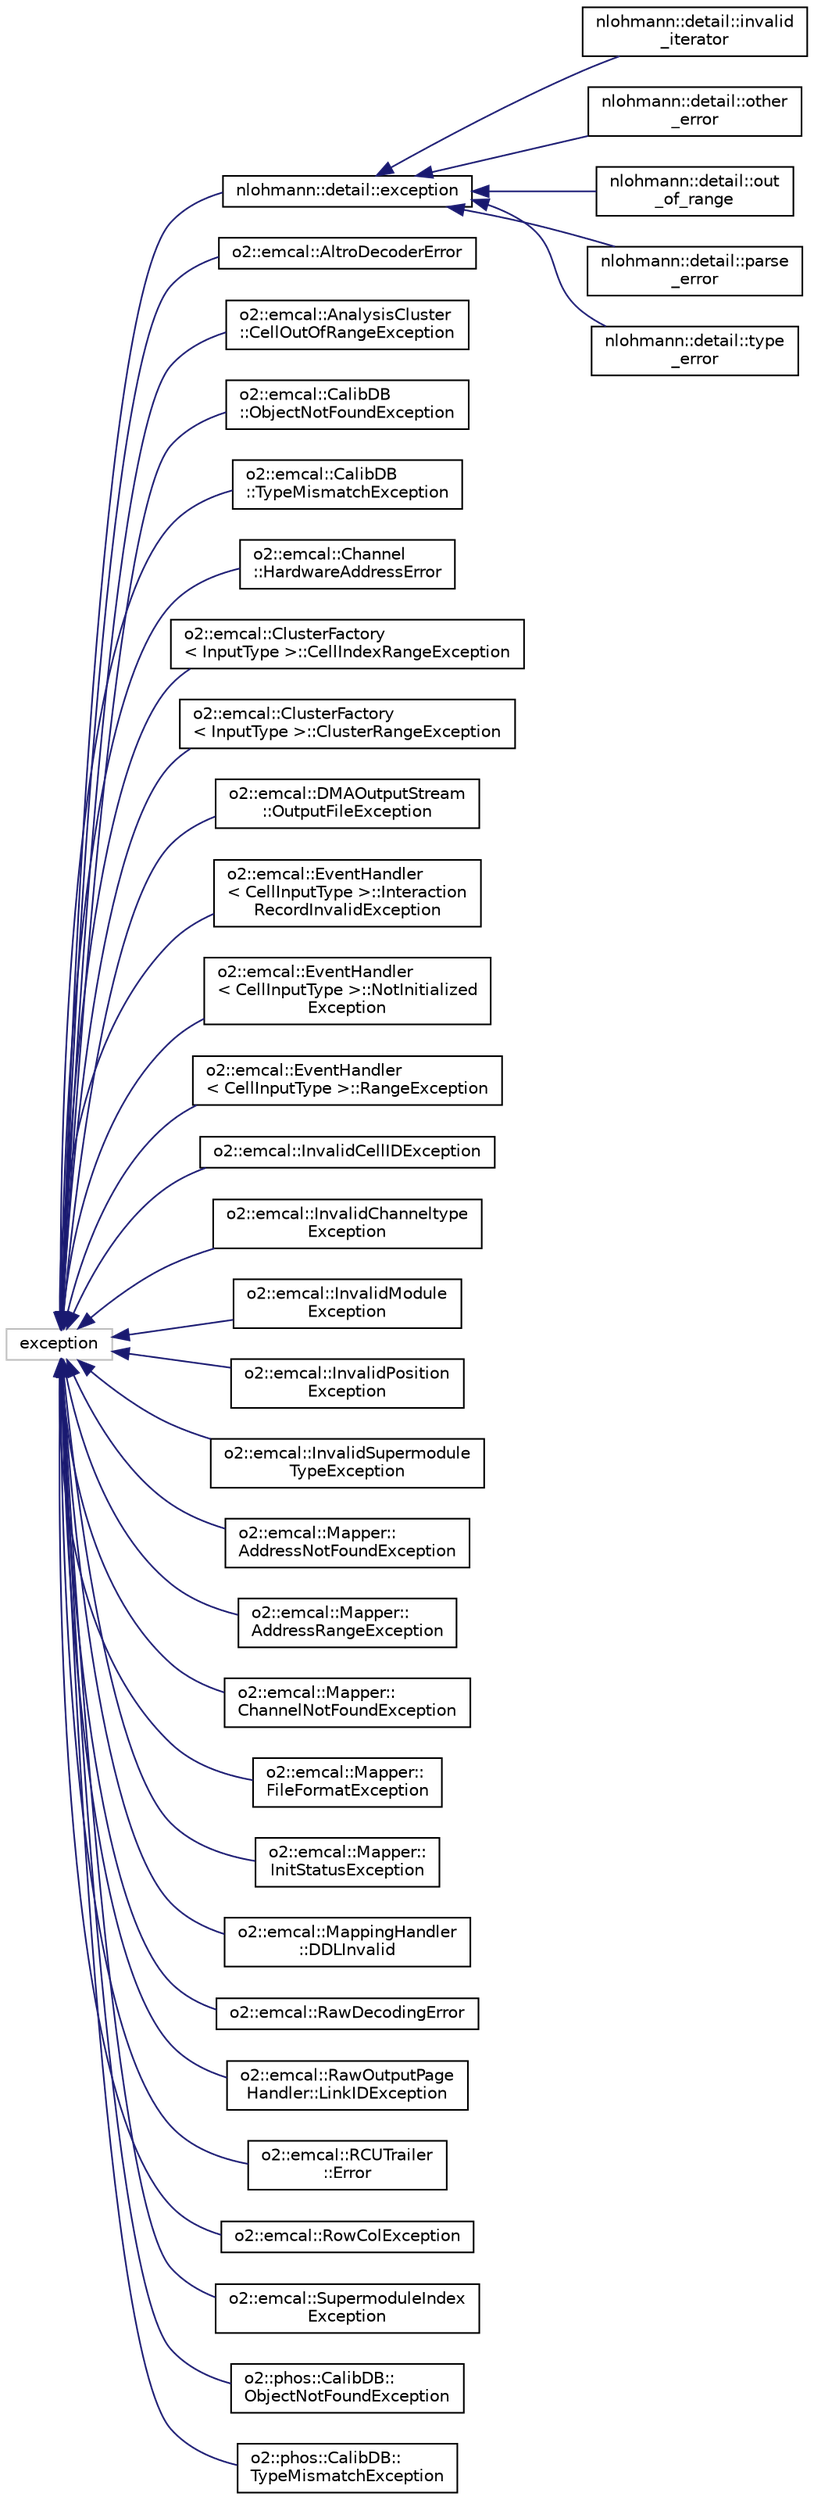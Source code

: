 digraph "Graphical Class Hierarchy"
{
 // INTERACTIVE_SVG=YES
  bgcolor="transparent";
  edge [fontname="Helvetica",fontsize="10",labelfontname="Helvetica",labelfontsize="10"];
  node [fontname="Helvetica",fontsize="10",shape=record];
  rankdir="LR";
  Node1804 [label="exception",height=0.2,width=0.4,color="grey75"];
  Node1804 -> Node0 [dir="back",color="midnightblue",fontsize="10",style="solid",fontname="Helvetica"];
  Node0 [label="nlohmann::detail::exception",height=0.2,width=0.4,color="black",URL="$de/df2/classnlohmann_1_1detail_1_1exception.html",tooltip="general exception of the basic_json class "];
  Node0 -> Node1 [dir="back",color="midnightblue",fontsize="10",style="solid",fontname="Helvetica"];
  Node1 [label="nlohmann::detail::invalid\l_iterator",height=0.2,width=0.4,color="black",URL="$d4/d5f/classnlohmann_1_1detail_1_1invalid__iterator.html",tooltip="exception indicating errors with iterators "];
  Node0 -> Node2 [dir="back",color="midnightblue",fontsize="10",style="solid",fontname="Helvetica"];
  Node2 [label="nlohmann::detail::other\l_error",height=0.2,width=0.4,color="black",URL="$d5/d1b/classnlohmann_1_1detail_1_1other__error.html",tooltip="exception indicating other library errors "];
  Node0 -> Node3 [dir="back",color="midnightblue",fontsize="10",style="solid",fontname="Helvetica"];
  Node3 [label="nlohmann::detail::out\l_of_range",height=0.2,width=0.4,color="black",URL="$d2/d67/classnlohmann_1_1detail_1_1out__of__range.html",tooltip="exception indicating access out of the defined range "];
  Node0 -> Node4 [dir="back",color="midnightblue",fontsize="10",style="solid",fontname="Helvetica"];
  Node4 [label="nlohmann::detail::parse\l_error",height=0.2,width=0.4,color="black",URL="$d5/d1a/classnlohmann_1_1detail_1_1parse__error.html",tooltip="exception indicating a parse error "];
  Node0 -> Node5 [dir="back",color="midnightblue",fontsize="10",style="solid",fontname="Helvetica"];
  Node5 [label="nlohmann::detail::type\l_error",height=0.2,width=0.4,color="black",URL="$da/d1c/classnlohmann_1_1detail_1_1type__error.html",tooltip="exception indicating executing a member function with a wrong type "];
  Node1804 -> Node1811 [dir="back",color="midnightblue",fontsize="10",style="solid",fontname="Helvetica"];
  Node1811 [label="o2::emcal::AltroDecoderError",height=0.2,width=0.4,color="black",URL="$d5/dfa/classo2_1_1emcal_1_1AltroDecoderError.html",tooltip="Error handling of the ALTRO Decoder. "];
  Node1804 -> Node1812 [dir="back",color="midnightblue",fontsize="10",style="solid",fontname="Helvetica"];
  Node1812 [label="o2::emcal::AnalysisCluster\l::CellOutOfRangeException",height=0.2,width=0.4,color="black",URL="$d4/d61/classo2_1_1emcal_1_1AnalysisCluster_1_1CellOutOfRangeException.html",tooltip="Exception handling non-existing cell indices. "];
  Node1804 -> Node1813 [dir="back",color="midnightblue",fontsize="10",style="solid",fontname="Helvetica"];
  Node1813 [label="o2::emcal::CalibDB\l::ObjectNotFoundException",height=0.2,width=0.4,color="black",URL="$d3/d23/classo2_1_1emcal_1_1CalibDB_1_1ObjectNotFoundException.html",tooltip="Handling errors due to objects not found in the CCDB. "];
  Node1804 -> Node1814 [dir="back",color="midnightblue",fontsize="10",style="solid",fontname="Helvetica"];
  Node1814 [label="o2::emcal::CalibDB\l::TypeMismatchException",height=0.2,width=0.4,color="black",URL="$de/df6/classo2_1_1emcal_1_1CalibDB_1_1TypeMismatchException.html",tooltip="Class handling errors of wrong type of a query result. "];
  Node1804 -> Node1815 [dir="back",color="midnightblue",fontsize="10",style="solid",fontname="Helvetica"];
  Node1815 [label="o2::emcal::Channel\l::HardwareAddressError",height=0.2,width=0.4,color="black",URL="$d5/d6b/classo2_1_1emcal_1_1Channel_1_1HardwareAddressError.html",tooltip="Handling of uninitialized hardware addresses. "];
  Node1804 -> Node1816 [dir="back",color="midnightblue",fontsize="10",style="solid",fontname="Helvetica"];
  Node1816 [label="o2::emcal::ClusterFactory\l\< InputType \>::CellIndexRangeException",height=0.2,width=0.4,color="black",URL="$d6/d4e/classo2_1_1emcal_1_1ClusterFactory_1_1CellIndexRangeException.html"];
  Node1804 -> Node1817 [dir="back",color="midnightblue",fontsize="10",style="solid",fontname="Helvetica"];
  Node1817 [label="o2::emcal::ClusterFactory\l\< InputType \>::ClusterRangeException",height=0.2,width=0.4,color="black",URL="$d2/dd3/classo2_1_1emcal_1_1ClusterFactory_1_1ClusterRangeException.html"];
  Node1804 -> Node1818 [dir="back",color="midnightblue",fontsize="10",style="solid",fontname="Helvetica"];
  Node1818 [label="o2::emcal::DMAOutputStream\l::OutputFileException",height=0.2,width=0.4,color="black",URL="$dc/d28/classo2_1_1emcal_1_1DMAOutputStream_1_1OutputFileException.html"];
  Node1804 -> Node1819 [dir="back",color="midnightblue",fontsize="10",style="solid",fontname="Helvetica"];
  Node1819 [label="o2::emcal::EventHandler\l\< CellInputType \>::Interaction\lRecordInvalidException",height=0.2,width=0.4,color="black",URL="$d1/d3a/classo2_1_1emcal_1_1EventHandler_1_1InteractionRecordInvalidException.html",tooltip="Error handling in case the interaction records from various sources do not match. ..."];
  Node1804 -> Node1820 [dir="back",color="midnightblue",fontsize="10",style="solid",fontname="Helvetica"];
  Node1820 [label="o2::emcal::EventHandler\l\< CellInputType \>::NotInitialized\lException",height=0.2,width=0.4,color="black",URL="$d8/db5/classo2_1_1emcal_1_1EventHandler_1_1NotInitializedException.html",tooltip="Exception handling unitialized event handler. "];
  Node1804 -> Node1821 [dir="back",color="midnightblue",fontsize="10",style="solid",fontname="Helvetica"];
  Node1821 [label="o2::emcal::EventHandler\l\< CellInputType \>::RangeException",height=0.2,width=0.4,color="black",URL="$d1/dd3/classo2_1_1emcal_1_1EventHandler_1_1RangeException.html",tooltip="Exception handling errors due to exceeding the range of triggers handled by the handler. "];
  Node1804 -> Node1822 [dir="back",color="midnightblue",fontsize="10",style="solid",fontname="Helvetica"];
  Node1822 [label="o2::emcal::InvalidCellIDException",height=0.2,width=0.4,color="black",URL="$d8/d3d/classo2_1_1emcal_1_1InvalidCellIDException.html",tooltip="Exception handling non-existing cell IDs. "];
  Node1804 -> Node1823 [dir="back",color="midnightblue",fontsize="10",style="solid",fontname="Helvetica"];
  Node1823 [label="o2::emcal::InvalidChanneltype\lException",height=0.2,width=0.4,color="black",URL="$d0/da5/classo2_1_1emcal_1_1InvalidChanneltypeException.html",tooltip="Error handling invalid channel types. "];
  Node1804 -> Node1824 [dir="back",color="midnightblue",fontsize="10",style="solid",fontname="Helvetica"];
  Node1824 [label="o2::emcal::InvalidModule\lException",height=0.2,width=0.4,color="black",URL="$d0/d03/classo2_1_1emcal_1_1InvalidModuleException.html",tooltip="Error Handling when an invalid module ID (outside the limits) is called. "];
  Node1804 -> Node1825 [dir="back",color="midnightblue",fontsize="10",style="solid",fontname="Helvetica"];
  Node1825 [label="o2::emcal::InvalidPosition\lException",height=0.2,width=0.4,color="black",URL="$d9/d6a/classo2_1_1emcal_1_1InvalidPositionException.html",tooltip="Exception handling errors due to positions not in the EMCAL area. "];
  Node1804 -> Node1826 [dir="back",color="midnightblue",fontsize="10",style="solid",fontname="Helvetica"];
  Node1826 [label="o2::emcal::InvalidSupermodule\lTypeException",height=0.2,width=0.4,color="black",URL="$d8/d89/classo2_1_1emcal_1_1InvalidSupermoduleTypeException.html",tooltip="Exception handling improper or uninitialized supermodule types. "];
  Node1804 -> Node1827 [dir="back",color="midnightblue",fontsize="10",style="solid",fontname="Helvetica"];
  Node1827 [label="o2::emcal::Mapper::\lAddressNotFoundException",height=0.2,width=0.4,color="black",URL="$df/d5f/classo2_1_1emcal_1_1Mapper_1_1AddressNotFoundException.html",tooltip="Error handling requests for unknown hardware addresses. "];
  Node1804 -> Node1828 [dir="back",color="midnightblue",fontsize="10",style="solid",fontname="Helvetica"];
  Node1828 [label="o2::emcal::Mapper::\lAddressRangeException",height=0.2,width=0.4,color="black",URL="$d7/dd2/classo2_1_1emcal_1_1Mapper_1_1AddressRangeException.html"];
  Node1804 -> Node1829 [dir="back",color="midnightblue",fontsize="10",style="solid",fontname="Helvetica"];
  Node1829 [label="o2::emcal::Mapper::\lChannelNotFoundException",height=0.2,width=0.4,color="black",URL="$da/d7b/classo2_1_1emcal_1_1Mapper_1_1ChannelNotFoundException.html",tooltip="Exception handling invalid channel ID. "];
  Node1804 -> Node1830 [dir="back",color="midnightblue",fontsize="10",style="solid",fontname="Helvetica"];
  Node1830 [label="o2::emcal::Mapper::\lFileFormatException",height=0.2,width=0.4,color="black",URL="$d1/d91/classo2_1_1emcal_1_1Mapper_1_1FileFormatException.html",tooltip="Error handling for invalid file format. "];
  Node1804 -> Node1831 [dir="back",color="midnightblue",fontsize="10",style="solid",fontname="Helvetica"];
  Node1831 [label="o2::emcal::Mapper::\lInitStatusException",height=0.2,width=0.4,color="black",URL="$d5/d59/classo2_1_1emcal_1_1Mapper_1_1InitStatusException.html",tooltip="Error handling requests to not properly initialized mapping object. "];
  Node1804 -> Node1832 [dir="back",color="midnightblue",fontsize="10",style="solid",fontname="Helvetica"];
  Node1832 [label="o2::emcal::MappingHandler\l::DDLInvalid",height=0.2,width=0.4,color="black",URL="$d7/d93/classo2_1_1emcal_1_1MappingHandler_1_1DDLInvalid.html",tooltip="Error handling for invalid DDL IDs (not in range for EMCAL) "];
  Node1804 -> Node1833 [dir="back",color="midnightblue",fontsize="10",style="solid",fontname="Helvetica"];
  Node1833 [label="o2::emcal::RawDecodingError",height=0.2,width=0.4,color="black",URL="$db/df9/classo2_1_1emcal_1_1RawDecodingError.html",tooltip="Error handling of the raw readerThe following error types are defined: "];
  Node1804 -> Node1834 [dir="back",color="midnightblue",fontsize="10",style="solid",fontname="Helvetica"];
  Node1834 [label="o2::emcal::RawOutputPage\lHandler::LinkIDException",height=0.2,width=0.4,color="black",URL="$de/dcc/classo2_1_1emcal_1_1RawOutputPageHandler_1_1LinkIDException.html",tooltip="Exception handling invalid link IDs (outside the range of EMCAL links) "];
  Node1804 -> Node1835 [dir="back",color="midnightblue",fontsize="10",style="solid",fontname="Helvetica"];
  Node1835 [label="o2::emcal::RCUTrailer\l::Error",height=0.2,width=0.4,color="black",URL="$d6/d82/classo2_1_1emcal_1_1RCUTrailer_1_1Error.html",tooltip="Error handling of the. "];
  Node1804 -> Node1836 [dir="back",color="midnightblue",fontsize="10",style="solid",fontname="Helvetica"];
  Node1836 [label="o2::emcal::RowColException",height=0.2,width=0.4,color="black",URL="$d1/d37/classo2_1_1emcal_1_1RowColException.html",tooltip="Handling error for invalid positions in row-column space. "];
  Node1804 -> Node1837 [dir="back",color="midnightblue",fontsize="10",style="solid",fontname="Helvetica"];
  Node1837 [label="o2::emcal::SupermoduleIndex\lException",height=0.2,width=0.4,color="black",URL="$d5/d7d/classo2_1_1emcal_1_1SupermoduleIndexException.html",tooltip="Handling error due to invalid supermodule. "];
  Node1804 -> Node1838 [dir="back",color="midnightblue",fontsize="10",style="solid",fontname="Helvetica"];
  Node1838 [label="o2::phos::CalibDB::\lObjectNotFoundException",height=0.2,width=0.4,color="black",URL="$d3/d0a/classo2_1_1phos_1_1CalibDB_1_1ObjectNotFoundException.html",tooltip="Handling errors due to objects not found in the CCDB. "];
  Node1804 -> Node1839 [dir="back",color="midnightblue",fontsize="10",style="solid",fontname="Helvetica"];
  Node1839 [label="o2::phos::CalibDB::\lTypeMismatchException",height=0.2,width=0.4,color="black",URL="$db/d00/classo2_1_1phos_1_1CalibDB_1_1TypeMismatchException.html",tooltip="Class handling errors of wrong type of a query result. "];
}
